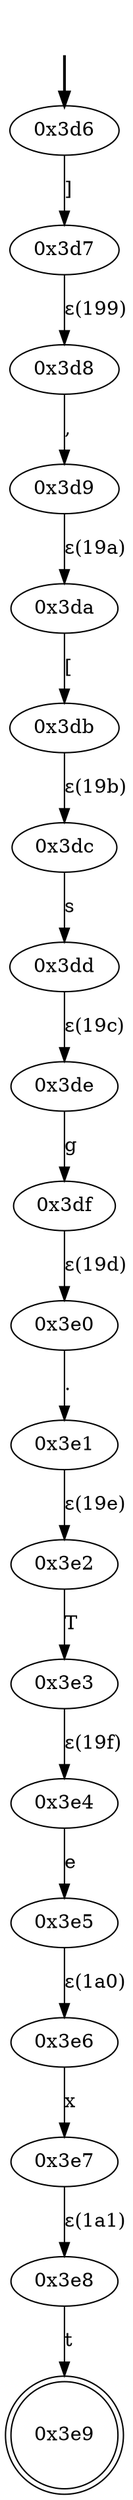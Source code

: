 digraph {
	fake [style=invisible]
	"0x3d6" [root=true]
	"0x3d7"
	"0x3d8"
	"0x3d9"
	"0x3da"
	"0x3db"
	"0x3dc"
	"0x3dd"
	"0x3de"
	"0x3df"
	"0x3e0"
	"0x3e1"
	"0x3e2"
	"0x3e3"
	"0x3e4"
	"0x3e5"
	"0x3e6"
	"0x3e7"
	"0x3e8"
	"0x3e9" [shape=doublecircle]
	fake -> "0x3d6" [style=bold]
	"0x3d6" -> "0x3d7" [label="]"]
	"0x3d8" -> "0x3d9" [label=","]
	"0x3d7" -> "0x3d8" [label="ε(199)"]
	"0x3da" -> "0x3db" [label="["]
	"0x3d9" -> "0x3da" [label="ε(19a)"]
	"0x3dc" -> "0x3dd" [label=s]
	"0x3db" -> "0x3dc" [label="ε(19b)"]
	"0x3de" -> "0x3df" [label=g]
	"0x3dd" -> "0x3de" [label="ε(19c)"]
	"0x3e0" -> "0x3e1" [label="."]
	"0x3df" -> "0x3e0" [label="ε(19d)"]
	"0x3e2" -> "0x3e3" [label=T]
	"0x3e1" -> "0x3e2" [label="ε(19e)"]
	"0x3e4" -> "0x3e5" [label=e]
	"0x3e3" -> "0x3e4" [label="ε(19f)"]
	"0x3e6" -> "0x3e7" [label=x]
	"0x3e5" -> "0x3e6" [label="ε(1a0)"]
	"0x3e8" -> "0x3e9" [label=t]
	"0x3e7" -> "0x3e8" [label="ε(1a1)"]
}
